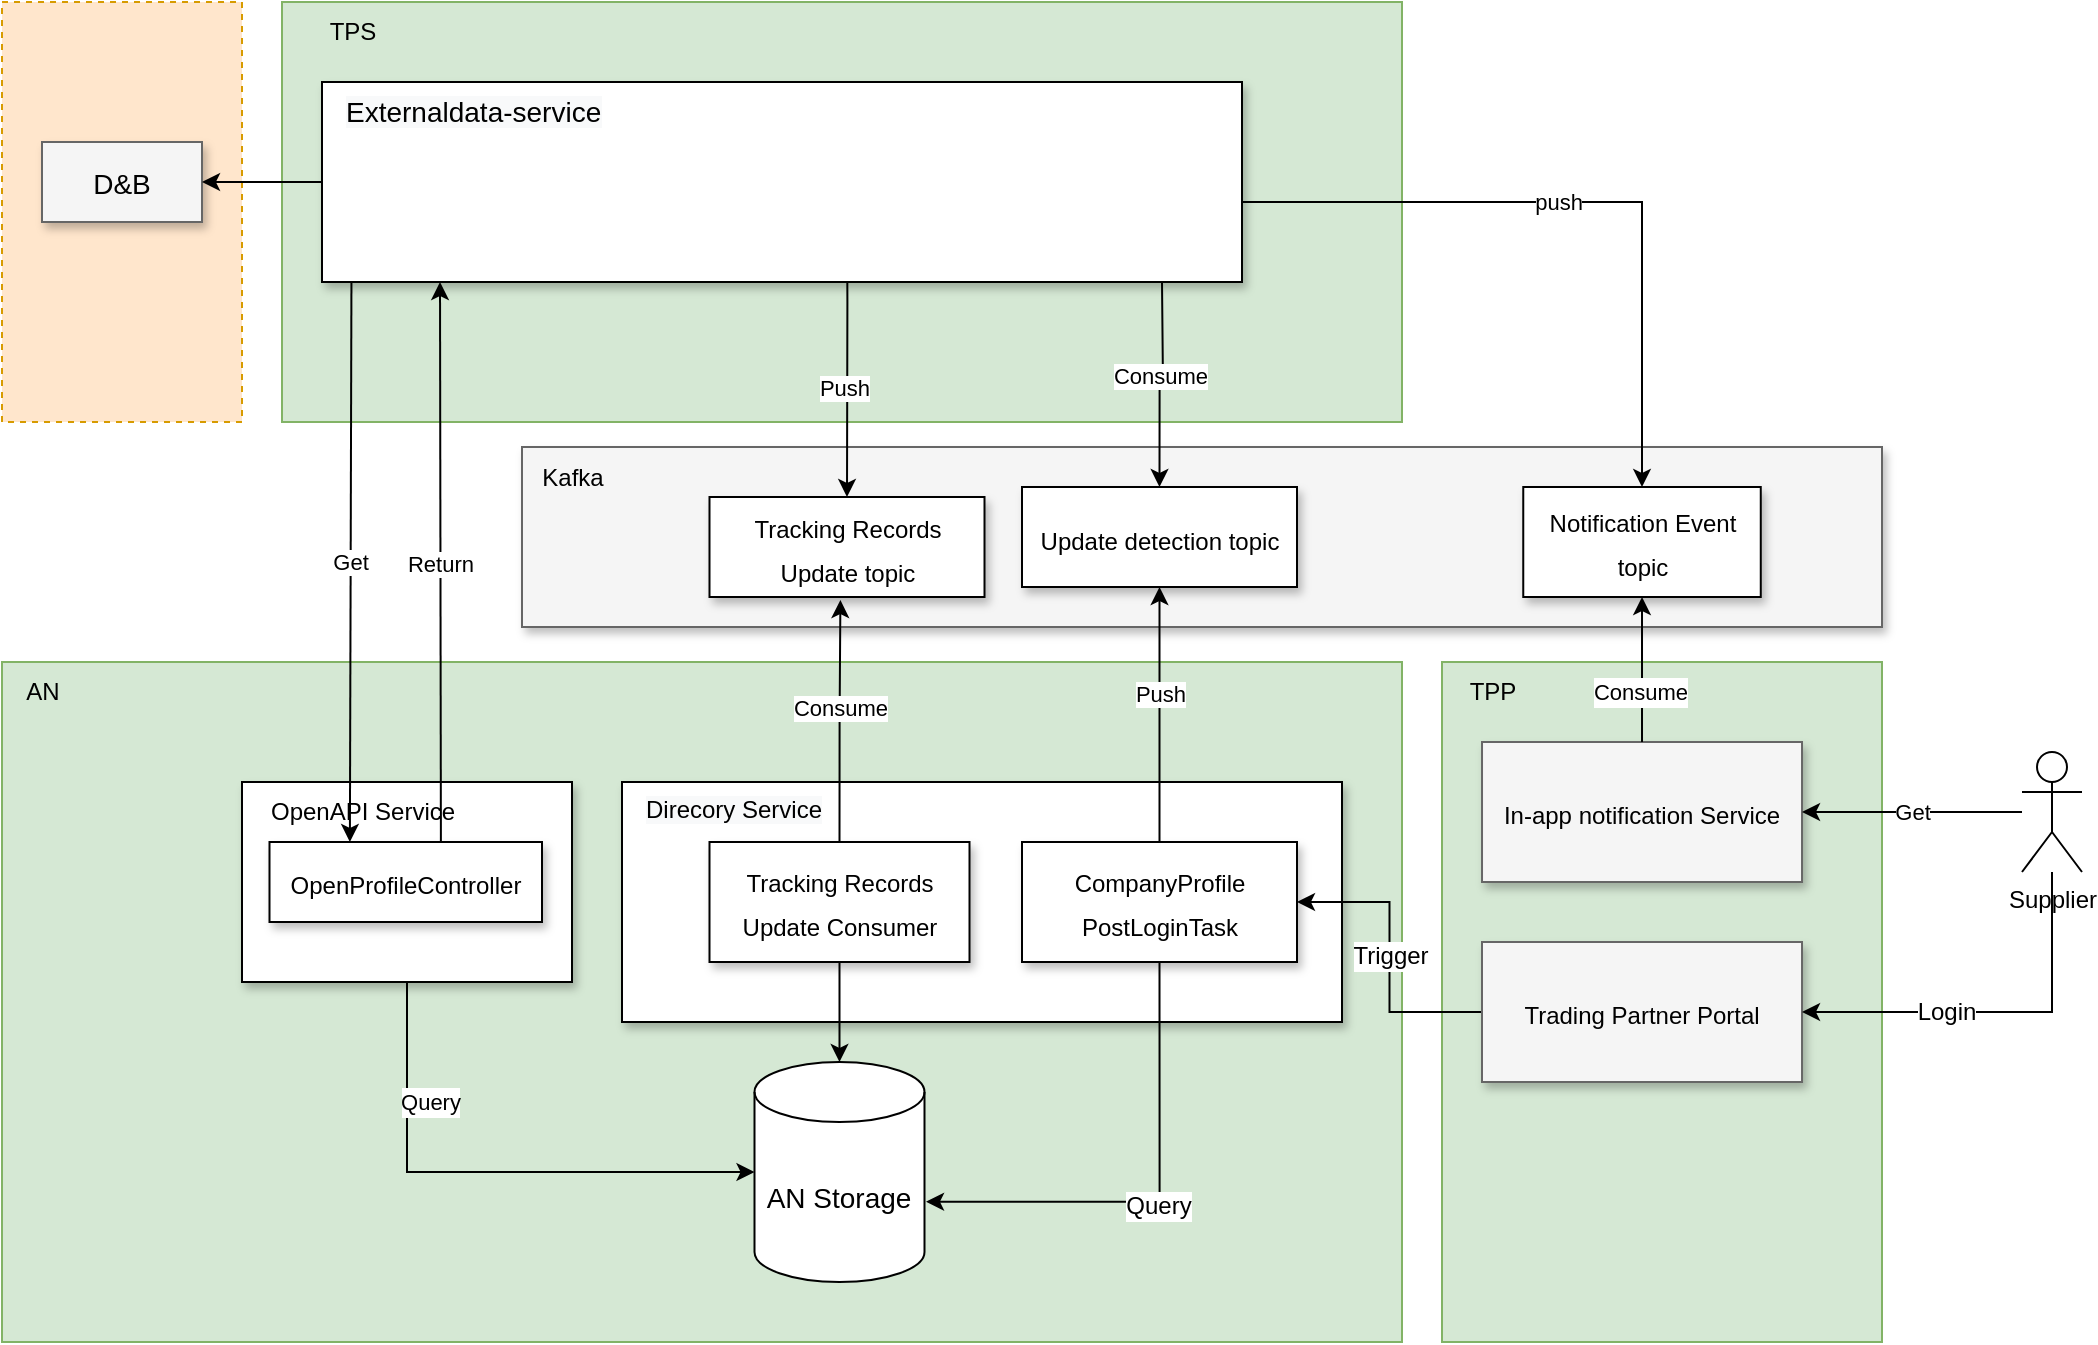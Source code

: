 <mxfile version="20.5.1" type="github">
  <diagram name="Page-1" id="90a13364-a465-7bf4-72fc-28e22215d7a0">
    <mxGraphModel dx="1426" dy="769" grid="1" gridSize="10" guides="1" tooltips="1" connect="1" arrows="1" fold="1" page="1" pageScale="1.5" pageWidth="1169" pageHeight="826" background="none" math="0" shadow="0">
      <root>
        <mxCell id="0" style=";html=1;" />
        <mxCell id="1" style=";html=1;" parent="0" />
        <mxCell id="fSm1GcxjfFAWFzGtAJEy-2" value="&lt;font style=&quot;font-size: 12px;&quot;&gt;Supplier&lt;/font&gt;" style="shape=umlActor;verticalLabelPosition=bottom;verticalAlign=top;html=1;outlineConnect=0;" parent="1" vertex="1">
          <mxGeometry x="1070" y="415" width="30" height="60" as="geometry" />
        </mxCell>
        <mxCell id="wwz8x95htu8D-L9N0XOo-1" value="" style="rounded=0;whiteSpace=wrap;html=1;dashed=1;fillColor=#ffe6cc;strokeColor=#d79b00;" parent="1" vertex="1">
          <mxGeometry x="60" y="40" width="120" height="210" as="geometry" />
        </mxCell>
        <mxCell id="fSm1GcxjfFAWFzGtAJEy-5" value="" style="rounded=0;whiteSpace=wrap;html=1;fillColor=#d5e8d4;strokeColor=#82b366;" parent="1" vertex="1">
          <mxGeometry x="780" y="370" width="220" height="340" as="geometry" />
        </mxCell>
        <mxCell id="fSm1GcxjfFAWFzGtAJEy-4" value="" style="rounded=0;whiteSpace=wrap;html=1;fillColor=#d5e8d4;strokeColor=#82b366;" parent="1" vertex="1">
          <mxGeometry x="200" y="40" width="560" height="210" as="geometry" />
        </mxCell>
        <mxCell id="fSm1GcxjfFAWFzGtAJEy-3" value="" style="rounded=0;whiteSpace=wrap;html=1;fillColor=#d5e8d4;strokeColor=#82b366;" parent="1" vertex="1">
          <mxGeometry x="60" y="370" width="700" height="340" as="geometry" />
        </mxCell>
        <mxCell id="3a17f1ce550125da-5" value="" style="whiteSpace=wrap;html=1;shadow=1;fontSize=18;" parent="1" vertex="1">
          <mxGeometry x="220" y="80" width="460" height="100" as="geometry" />
        </mxCell>
        <mxCell id="3a17f1ce550125da-11" value="&lt;font style=&quot;font-size: 12px;&quot;&gt;In-app notification Service&lt;/font&gt;" style="whiteSpace=wrap;html=1;shadow=1;fontSize=18;fillColor=#f5f5f5;strokeColor=#666666;" parent="1" vertex="1">
          <mxGeometry x="800.01" y="410" width="160" height="70" as="geometry" />
        </mxCell>
        <mxCell id="fSm1GcxjfFAWFzGtAJEy-7" value="&lt;font style=&quot;font-size: 14px;&quot;&gt;AN Storage&lt;/font&gt;" style="shape=cylinder3;whiteSpace=wrap;html=1;boundedLbl=1;backgroundOutline=1;size=15;" parent="1" vertex="1">
          <mxGeometry x="436.25" y="570" width="85" height="110" as="geometry" />
        </mxCell>
        <mxCell id="fSm1GcxjfFAWFzGtAJEy-14" value="AN" style="text;html=1;align=center;verticalAlign=middle;resizable=0;points=[];autosize=1;strokeColor=none;fillColor=none;" parent="1" vertex="1">
          <mxGeometry x="60" y="370" width="40" height="30" as="geometry" />
        </mxCell>
        <mxCell id="fSm1GcxjfFAWFzGtAJEy-15" value="TPP" style="text;html=1;align=center;verticalAlign=middle;resizable=0;points=[];autosize=1;strokeColor=none;fillColor=none;" parent="1" vertex="1">
          <mxGeometry x="780" y="370" width="50" height="30" as="geometry" />
        </mxCell>
        <mxCell id="fSm1GcxjfFAWFzGtAJEy-16" value="TPS" style="text;html=1;align=center;verticalAlign=middle;resizable=0;points=[];autosize=1;strokeColor=none;fillColor=none;" parent="1" vertex="1">
          <mxGeometry x="210" y="40" width="50" height="30" as="geometry" />
        </mxCell>
        <mxCell id="wwz8x95htu8D-L9N0XOo-3" value="&lt;font style=&quot;font-size: 14px;&quot;&gt;D&amp;amp;B&lt;/font&gt;" style="whiteSpace=wrap;html=1;shadow=1;fontSize=18;fillColor=#f5f5f5;strokeColor=#666666;" parent="1" vertex="1">
          <mxGeometry x="80" y="110" width="80" height="40" as="geometry" />
        </mxCell>
        <mxCell id="wwz8x95htu8D-L9N0XOo-5" style="edgeStyle=orthogonalEdgeStyle;rounded=0;orthogonalLoop=1;jettySize=auto;html=1;exitX=0;exitY=0.5;exitDx=0;exitDy=0;" parent="1" source="3a17f1ce550125da-5" target="wwz8x95htu8D-L9N0XOo-3" edge="1">
          <mxGeometry relative="1" as="geometry" />
        </mxCell>
        <mxCell id="FS7SqEsGfGKyJR96quoh-2" value="" style="whiteSpace=wrap;html=1;shadow=1;fontSize=18;fillColor=#f5f5f5;strokeColor=#666666;" vertex="1" parent="1">
          <mxGeometry x="320" y="262.5" width="680" height="90" as="geometry" />
        </mxCell>
        <mxCell id="FS7SqEsGfGKyJR96quoh-4" style="edgeStyle=orthogonalEdgeStyle;rounded=0;orthogonalLoop=1;jettySize=auto;html=1;entryX=0.5;entryY=0;entryDx=0;entryDy=0;" edge="1" parent="1" target="FS7SqEsGfGKyJR96quoh-29">
          <mxGeometry relative="1" as="geometry">
            <mxPoint x="640" y="180" as="sourcePoint" />
          </mxGeometry>
        </mxCell>
        <mxCell id="FS7SqEsGfGKyJR96quoh-5" value="Consume" style="edgeLabel;html=1;align=center;verticalAlign=middle;resizable=0;points=[];" vertex="1" connectable="0" parent="FS7SqEsGfGKyJR96quoh-4">
          <mxGeometry x="-0.096" y="-2" relative="1" as="geometry">
            <mxPoint as="offset" />
          </mxGeometry>
        </mxCell>
        <mxCell id="FS7SqEsGfGKyJR96quoh-7" value="" style="whiteSpace=wrap;html=1;shadow=1;fontSize=18;" vertex="1" parent="1">
          <mxGeometry x="370" y="430" width="360" height="120" as="geometry" />
        </mxCell>
        <mxCell id="FS7SqEsGfGKyJR96quoh-37" style="edgeStyle=orthogonalEdgeStyle;rounded=0;orthogonalLoop=1;jettySize=auto;html=1;exitX=0.5;exitY=1;exitDx=0;exitDy=0;entryX=0;entryY=0.5;entryDx=0;entryDy=0;entryPerimeter=0;fontSize=12;" edge="1" parent="1" source="FS7SqEsGfGKyJR96quoh-11" target="fSm1GcxjfFAWFzGtAJEy-7">
          <mxGeometry relative="1" as="geometry" />
        </mxCell>
        <mxCell id="FS7SqEsGfGKyJR96quoh-38" value="&lt;font style=&quot;font-size: 11px;&quot;&gt;Query&lt;/font&gt;" style="edgeLabel;html=1;align=center;verticalAlign=middle;resizable=0;points=[];fontSize=12;" vertex="1" connectable="0" parent="FS7SqEsGfGKyJR96quoh-37">
          <mxGeometry x="-0.122" relative="1" as="geometry">
            <mxPoint x="-12" y="-35" as="offset" />
          </mxGeometry>
        </mxCell>
        <mxCell id="FS7SqEsGfGKyJR96quoh-11" value="" style="whiteSpace=wrap;html=1;shadow=1;fontSize=18;" vertex="1" parent="1">
          <mxGeometry x="180" y="430" width="165" height="100" as="geometry" />
        </mxCell>
        <mxCell id="FS7SqEsGfGKyJR96quoh-12" value="Get" style="endArrow=classic;html=1;rounded=0;entryX=0.295;entryY=0;entryDx=0;entryDy=0;entryPerimeter=0;exitX=0.032;exitY=1.002;exitDx=0;exitDy=0;exitPerimeter=0;" edge="1" parent="1" source="3a17f1ce550125da-5" target="FS7SqEsGfGKyJR96quoh-44">
          <mxGeometry width="50" height="50" relative="1" as="geometry">
            <mxPoint x="234" y="180" as="sourcePoint" />
            <mxPoint x="500" y="420" as="targetPoint" />
          </mxGeometry>
        </mxCell>
        <mxCell id="FS7SqEsGfGKyJR96quoh-6" style="edgeStyle=orthogonalEdgeStyle;rounded=0;orthogonalLoop=1;jettySize=auto;html=1;entryX=0.5;entryY=0;entryDx=0;entryDy=0;exitX=0.571;exitY=1.001;exitDx=0;exitDy=0;exitPerimeter=0;" edge="1" parent="1" source="3a17f1ce550125da-5" target="FS7SqEsGfGKyJR96quoh-30">
          <mxGeometry relative="1" as="geometry">
            <mxPoint x="490" y="350" as="targetPoint" />
            <mxPoint x="480" y="190" as="sourcePoint" />
            <Array as="points">
              <mxPoint x="483" y="190" />
              <mxPoint x="483" y="190" />
            </Array>
          </mxGeometry>
        </mxCell>
        <mxCell id="FS7SqEsGfGKyJR96quoh-15" value="Push" style="edgeLabel;html=1;align=center;verticalAlign=middle;resizable=0;points=[];" vertex="1" connectable="0" parent="FS7SqEsGfGKyJR96quoh-6">
          <mxGeometry x="-0.021" y="-2" relative="1" as="geometry">
            <mxPoint as="offset" />
          </mxGeometry>
        </mxCell>
        <mxCell id="3a17f1ce550125da-8" value="&lt;font style=&quot;font-size: 12px;&quot;&gt;CompanyProfile&lt;br&gt;PostLoginTask&lt;/font&gt;" style="whiteSpace=wrap;html=1;shadow=1;fontSize=18;" parent="1" vertex="1">
          <mxGeometry x="570" y="460" width="137.5" height="60" as="geometry" />
        </mxCell>
        <mxCell id="fSm1GcxjfFAWFzGtAJEy-27" style="edgeStyle=orthogonalEdgeStyle;rounded=0;orthogonalLoop=1;jettySize=auto;html=1;fontSize=18;startArrow=none;startFill=0;entryX=1.009;entryY=0.635;entryDx=0;entryDy=0;entryPerimeter=0;exitX=0.5;exitY=1;exitDx=0;exitDy=0;" parent="1" source="3a17f1ce550125da-8" target="fSm1GcxjfFAWFzGtAJEy-7" edge="1">
          <mxGeometry relative="1" as="geometry">
            <mxPoint x="475" y="502.5" as="sourcePoint" />
          </mxGeometry>
        </mxCell>
        <mxCell id="fSm1GcxjfFAWFzGtAJEy-32" value="Query" style="edgeLabel;html=1;align=center;verticalAlign=middle;resizable=0;points=[];fontSize=12;" parent="fSm1GcxjfFAWFzGtAJEy-27" vertex="1" connectable="0">
          <mxGeometry x="0.017" y="2" relative="1" as="geometry">
            <mxPoint as="offset" />
          </mxGeometry>
        </mxCell>
        <mxCell id="FS7SqEsGfGKyJR96quoh-27" style="edgeStyle=orthogonalEdgeStyle;rounded=0;orthogonalLoop=1;jettySize=auto;html=1;exitX=0.5;exitY=1;exitDx=0;exitDy=0;entryX=0.5;entryY=0;entryDx=0;entryDy=0;entryPerimeter=0;" edge="1" parent="1" source="FS7SqEsGfGKyJR96quoh-24" target="fSm1GcxjfFAWFzGtAJEy-7">
          <mxGeometry relative="1" as="geometry" />
        </mxCell>
        <mxCell id="FS7SqEsGfGKyJR96quoh-28" value="Update" style="edgeLabel;html=1;align=center;verticalAlign=middle;resizable=0;points=[];" vertex="1" connectable="0" parent="FS7SqEsGfGKyJR96quoh-27">
          <mxGeometry x="0.168" y="-2" relative="1" as="geometry">
            <mxPoint x="21" y="-37" as="offset" />
          </mxGeometry>
        </mxCell>
        <mxCell id="FS7SqEsGfGKyJR96quoh-24" value="&lt;font style=&quot;font-size: 12px;&quot;&gt;Tracking Records Update Consumer&lt;/font&gt;" style="whiteSpace=wrap;html=1;shadow=1;fontSize=18;" vertex="1" parent="1">
          <mxGeometry x="413.75" y="460" width="130" height="60" as="geometry" />
        </mxCell>
        <mxCell id="FS7SqEsGfGKyJR96quoh-17" value="&lt;span style=&quot;color: rgb(0, 0, 0); font-family: Helvetica; font-style: normal; font-variant-ligatures: normal; font-variant-caps: normal; font-weight: 400; letter-spacing: normal; orphans: 2; text-align: center; text-indent: 0px; text-transform: none; widows: 2; word-spacing: 0px; -webkit-text-stroke-width: 0px; background-color: rgb(248, 249, 250); text-decoration-thickness: initial; text-decoration-style: initial; text-decoration-color: initial; float: none; display: inline !important;&quot;&gt;&lt;font style=&quot;font-size: 12px;&quot;&gt;Direcory Service&lt;/font&gt;&lt;/span&gt;" style="text;whiteSpace=wrap;html=1;" vertex="1" parent="1">
          <mxGeometry x="380" y="430" width="110" height="30" as="geometry" />
        </mxCell>
        <mxCell id="FS7SqEsGfGKyJR96quoh-29" value="&lt;font style=&quot;font-size: 12px;&quot;&gt;Update detection topic&lt;/font&gt;" style="whiteSpace=wrap;html=1;shadow=1;fontSize=18;" vertex="1" parent="1">
          <mxGeometry x="570" y="282.5" width="137.5" height="50" as="geometry" />
        </mxCell>
        <mxCell id="FS7SqEsGfGKyJR96quoh-23" style="edgeStyle=orthogonalEdgeStyle;rounded=0;orthogonalLoop=1;jettySize=auto;html=1;exitX=0.5;exitY=0;exitDx=0;exitDy=0;entryX=0.5;entryY=1;entryDx=0;entryDy=0;" edge="1" parent="1" source="3a17f1ce550125da-8" target="FS7SqEsGfGKyJR96quoh-29">
          <mxGeometry relative="1" as="geometry" />
        </mxCell>
        <mxCell id="FS7SqEsGfGKyJR96quoh-26" value="Push" style="edgeLabel;html=1;align=center;verticalAlign=middle;resizable=0;points=[];" vertex="1" connectable="0" parent="FS7SqEsGfGKyJR96quoh-23">
          <mxGeometry x="0.358" y="-1" relative="1" as="geometry">
            <mxPoint x="-1" y="12" as="offset" />
          </mxGeometry>
        </mxCell>
        <mxCell id="FS7SqEsGfGKyJR96quoh-30" value="&lt;font style=&quot;font-size: 12px;&quot;&gt;Tracking Records Update&amp;nbsp;topic&lt;/font&gt;" style="whiteSpace=wrap;html=1;shadow=1;fontSize=18;" vertex="1" parent="1">
          <mxGeometry x="413.75" y="287.5" width="137.5" height="50" as="geometry" />
        </mxCell>
        <mxCell id="FS7SqEsGfGKyJR96quoh-31" value="Kafka" style="text;html=1;align=center;verticalAlign=middle;resizable=0;points=[];autosize=1;strokeColor=none;fillColor=none;" vertex="1" parent="1">
          <mxGeometry x="320" y="262.5" width="50" height="30" as="geometry" />
        </mxCell>
        <mxCell id="FS7SqEsGfGKyJR96quoh-34" value="&lt;span style=&quot;font-size: 12px;&quot;&gt;Notification Event topic&lt;/span&gt;" style="whiteSpace=wrap;html=1;shadow=1;fontSize=18;" vertex="1" parent="1">
          <mxGeometry x="820.63" y="282.5" width="118.75" height="55" as="geometry" />
        </mxCell>
        <mxCell id="fSm1GcxjfFAWFzGtAJEy-9" style="edgeStyle=orthogonalEdgeStyle;rounded=0;orthogonalLoop=1;jettySize=auto;html=1;exitX=1;exitY=0.676;exitDx=0;exitDy=0;exitPerimeter=0;" parent="1" source="3a17f1ce550125da-5" target="FS7SqEsGfGKyJR96quoh-34" edge="1">
          <mxGeometry relative="1" as="geometry">
            <mxPoint x="440" y="498" as="sourcePoint" />
            <mxPoint x="1010" y="200" as="targetPoint" />
            <Array as="points">
              <mxPoint x="680" y="140" />
              <mxPoint x="880" y="140" />
            </Array>
          </mxGeometry>
        </mxCell>
        <mxCell id="fSm1GcxjfFAWFzGtAJEy-29" value="&lt;font style=&quot;font-size: 11px;&quot;&gt;push&lt;/font&gt;" style="edgeLabel;html=1;align=center;verticalAlign=middle;resizable=0;points=[];fontSize=12;" parent="fSm1GcxjfFAWFzGtAJEy-9" vertex="1" connectable="0">
          <mxGeometry x="-0.044" y="1" relative="1" as="geometry">
            <mxPoint x="-2" y="1" as="offset" />
          </mxGeometry>
        </mxCell>
        <mxCell id="FS7SqEsGfGKyJR96quoh-18" value="Consume" style="edgeStyle=orthogonalEdgeStyle;rounded=0;orthogonalLoop=1;jettySize=auto;html=1;entryX=0.476;entryY=1.03;entryDx=0;entryDy=0;entryPerimeter=0;exitX=0.5;exitY=0;exitDx=0;exitDy=0;" edge="1" parent="1" source="FS7SqEsGfGKyJR96quoh-24" target="FS7SqEsGfGKyJR96quoh-30">
          <mxGeometry x="0.115" relative="1" as="geometry">
            <mxPoint x="346" y="430" as="sourcePoint" />
            <mxPoint as="offset" />
          </mxGeometry>
        </mxCell>
        <mxCell id="FS7SqEsGfGKyJR96quoh-35" style="edgeStyle=orthogonalEdgeStyle;rounded=0;orthogonalLoop=1;jettySize=auto;html=1;entryX=0.5;entryY=1;entryDx=0;entryDy=0;fontSize=12;exitX=0.5;exitY=0;exitDx=0;exitDy=0;" edge="1" parent="1" source="3a17f1ce550125da-11" target="FS7SqEsGfGKyJR96quoh-34">
          <mxGeometry relative="1" as="geometry" />
        </mxCell>
        <mxCell id="FS7SqEsGfGKyJR96quoh-36" value="&lt;font style=&quot;font-size: 11px;&quot;&gt;Consume&lt;/font&gt;" style="edgeLabel;html=1;align=center;verticalAlign=middle;resizable=0;points=[];fontSize=12;" vertex="1" connectable="0" parent="FS7SqEsGfGKyJR96quoh-35">
          <mxGeometry x="-0.301" y="1" relative="1" as="geometry">
            <mxPoint as="offset" />
          </mxGeometry>
        </mxCell>
        <mxCell id="FS7SqEsGfGKyJR96quoh-40" value="&lt;meta charset=&quot;utf-8&quot;&gt;&lt;span style=&quot;color: rgb(0, 0, 0); font-family: Helvetica; font-size: 14px; font-style: normal; font-variant-ligatures: normal; font-variant-caps: normal; font-weight: 400; letter-spacing: normal; orphans: 2; text-align: center; text-indent: 0px; text-transform: none; widows: 2; word-spacing: 0px; -webkit-text-stroke-width: 0px; background-color: rgb(248, 249, 250); text-decoration-thickness: initial; text-decoration-style: initial; text-decoration-color: initial; float: none; display: inline !important;&quot;&gt;Externaldata-service&lt;/span&gt;" style="text;whiteSpace=wrap;html=1;fontSize=12;" vertex="1" parent="1">
          <mxGeometry x="230" y="80" width="160" height="40" as="geometry" />
        </mxCell>
        <mxCell id="FS7SqEsGfGKyJR96quoh-43" value="&lt;font style=&quot;font-size: 12px;&quot;&gt;OpenAPI Service&lt;/font&gt;" style="text;html=1;align=center;verticalAlign=middle;resizable=0;points=[];autosize=1;strokeColor=none;fillColor=none;fontSize=12;" vertex="1" parent="1">
          <mxGeometry x="180" y="430" width="120" height="30" as="geometry" />
        </mxCell>
        <mxCell id="FS7SqEsGfGKyJR96quoh-44" value="&lt;p&gt;&lt;font style=&quot;font-size: 12px;&quot;&gt;OpenProfileController&lt;/font&gt;&lt;/p&gt;" style="whiteSpace=wrap;html=1;shadow=1;fontSize=18;" vertex="1" parent="1">
          <mxGeometry x="193.75" y="460" width="136.25" height="40" as="geometry" />
        </mxCell>
        <mxCell id="FS7SqEsGfGKyJR96quoh-10" value="" style="endArrow=classic;html=1;rounded=0;exitX=0.629;exitY=-0.004;exitDx=0;exitDy=0;exitPerimeter=0;" edge="1" parent="1" source="FS7SqEsGfGKyJR96quoh-44">
          <mxGeometry width="50" height="50" relative="1" as="geometry">
            <mxPoint x="400" y="430" as="sourcePoint" />
            <mxPoint x="279" y="180" as="targetPoint" />
          </mxGeometry>
        </mxCell>
        <mxCell id="FS7SqEsGfGKyJR96quoh-19" value="Return" style="edgeLabel;html=1;align=center;verticalAlign=middle;resizable=0;points=[];" vertex="1" connectable="0" parent="FS7SqEsGfGKyJR96quoh-10">
          <mxGeometry x="0.023" relative="1" as="geometry">
            <mxPoint y="4" as="offset" />
          </mxGeometry>
        </mxCell>
        <mxCell id="fSm1GcxjfFAWFzGtAJEy-11" style="edgeStyle=orthogonalEdgeStyle;rounded=0;orthogonalLoop=1;jettySize=auto;html=1;entryX=1;entryY=0.5;entryDx=0;entryDy=0;" parent="1" source="fSm1GcxjfFAWFzGtAJEy-2" target="3a17f1ce550125da-11" edge="1">
          <mxGeometry relative="1" as="geometry" />
        </mxCell>
        <mxCell id="fSm1GcxjfFAWFzGtAJEy-31" value="&lt;font style=&quot;font-size: 11px;&quot;&gt;Get&lt;/font&gt;" style="edgeLabel;html=1;align=center;verticalAlign=middle;resizable=0;points=[];fontSize=12;" parent="fSm1GcxjfFAWFzGtAJEy-11" vertex="1" connectable="0">
          <mxGeometry x="0.009" relative="1" as="geometry">
            <mxPoint as="offset" />
          </mxGeometry>
        </mxCell>
        <mxCell id="FS7SqEsGfGKyJR96quoh-46" value="Trigger" style="edgeStyle=orthogonalEdgeStyle;rounded=0;orthogonalLoop=1;jettySize=auto;html=1;entryX=1;entryY=0.5;entryDx=0;entryDy=0;fontSize=12;" edge="1" parent="1" source="FS7SqEsGfGKyJR96quoh-45" target="3a17f1ce550125da-8">
          <mxGeometry relative="1" as="geometry" />
        </mxCell>
        <mxCell id="FS7SqEsGfGKyJR96quoh-45" value="&lt;font style=&quot;font-size: 12px;&quot;&gt;Trading Partner Portal&lt;/font&gt;" style="whiteSpace=wrap;html=1;shadow=1;fontSize=18;fillColor=#f5f5f5;strokeColor=#666666;" vertex="1" parent="1">
          <mxGeometry x="800" y="510" width="160.01" height="70" as="geometry" />
        </mxCell>
        <mxCell id="FS7SqEsGfGKyJR96quoh-47" style="edgeStyle=orthogonalEdgeStyle;rounded=0;orthogonalLoop=1;jettySize=auto;html=1;entryX=1;entryY=0.5;entryDx=0;entryDy=0;fontSize=12;" edge="1" parent="1" source="fSm1GcxjfFAWFzGtAJEy-2" target="FS7SqEsGfGKyJR96quoh-45">
          <mxGeometry relative="1" as="geometry">
            <Array as="points">
              <mxPoint x="1085" y="545" />
            </Array>
          </mxGeometry>
        </mxCell>
        <mxCell id="FS7SqEsGfGKyJR96quoh-48" value="Login" style="edgeLabel;html=1;align=center;verticalAlign=middle;resizable=0;points=[];fontSize=12;" vertex="1" connectable="0" parent="FS7SqEsGfGKyJR96quoh-47">
          <mxGeometry x="0.262" relative="1" as="geometry">
            <mxPoint as="offset" />
          </mxGeometry>
        </mxCell>
      </root>
    </mxGraphModel>
  </diagram>
</mxfile>
